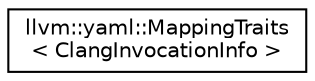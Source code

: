 digraph "Graphical Class Hierarchy"
{
 // LATEX_PDF_SIZE
  edge [fontname="Helvetica",fontsize="10",labelfontname="Helvetica",labelfontsize="10"];
  node [fontname="Helvetica",fontsize="10",shape=record];
  rankdir="LR";
  Node0 [label="llvm::yaml::MappingTraits\l\< ClangInvocationInfo \>",height=0.2,width=0.4,color="black", fillcolor="white", style="filled",URL="$structllvm_1_1yaml_1_1MappingTraits_3_01ClangInvocationInfo_01_4.html",tooltip=" "];
}
